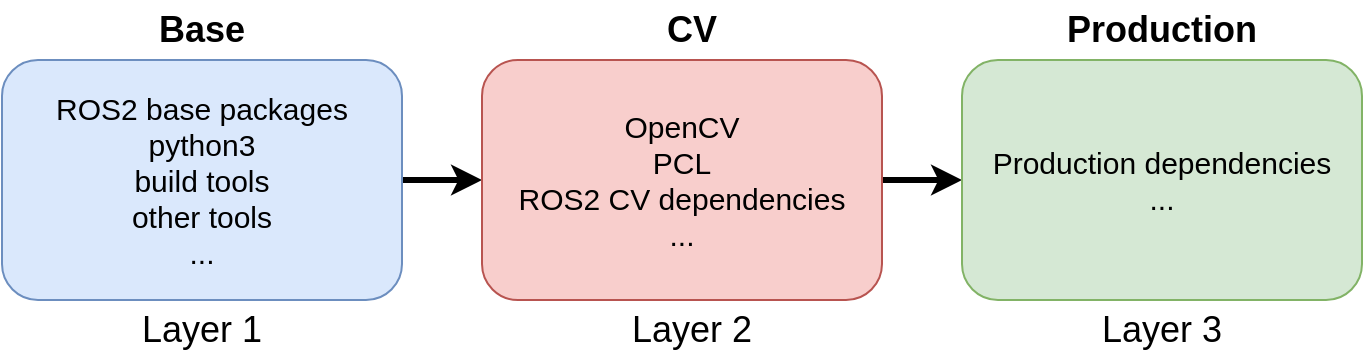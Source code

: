 <mxfile version="24.7.6">
  <diagram name="Page-1" id="5_0mCuK12qv5V_o-vIzx">
    <mxGraphModel dx="1195" dy="684" grid="1" gridSize="10" guides="1" tooltips="1" connect="1" arrows="1" fold="1" page="1" pageScale="1" pageWidth="850" pageHeight="1100" math="0" shadow="0">
      <root>
        <mxCell id="0" />
        <mxCell id="1" parent="0" />
        <mxCell id="QJ1zqj65GDOBv6aSkT59-10" style="edgeStyle=orthogonalEdgeStyle;rounded=0;orthogonalLoop=1;jettySize=auto;html=1;entryX=0;entryY=0.5;entryDx=0;entryDy=0;strokeWidth=3;" edge="1" parent="1" source="QJ1zqj65GDOBv6aSkT59-1" target="QJ1zqj65GDOBv6aSkT59-2">
          <mxGeometry relative="1" as="geometry" />
        </mxCell>
        <mxCell id="QJ1zqj65GDOBv6aSkT59-1" value="&lt;div style=&quot;font-size: 15px;&quot;&gt;&lt;font style=&quot;font-size: 15px;&quot;&gt;ROS2 base packages&lt;/font&gt;&lt;/div&gt;&lt;div style=&quot;font-size: 15px;&quot;&gt;&lt;font style=&quot;font-size: 15px;&quot;&gt;python3&lt;/font&gt;&lt;/div&gt;&lt;div style=&quot;font-size: 15px;&quot;&gt;&lt;font style=&quot;font-size: 15px;&quot;&gt;build tools&lt;br&gt;&lt;/font&gt;&lt;/div&gt;&lt;div style=&quot;font-size: 15px;&quot;&gt;&lt;font style=&quot;font-size: 15px;&quot;&gt;other tools&lt;/font&gt;&lt;/div&gt;&lt;div style=&quot;font-size: 15px;&quot;&gt;&lt;font style=&quot;font-size: 15px;&quot;&gt;...&lt;br&gt;&lt;/font&gt;&lt;/div&gt;" style="rounded=1;whiteSpace=wrap;html=1;fillColor=#dae8fc;strokeColor=#6c8ebf;" vertex="1" parent="1">
          <mxGeometry x="80" y="400" width="200" height="120" as="geometry" />
        </mxCell>
        <mxCell id="QJ1zqj65GDOBv6aSkT59-11" style="edgeStyle=orthogonalEdgeStyle;rounded=0;orthogonalLoop=1;jettySize=auto;html=1;entryX=0;entryY=0.5;entryDx=0;entryDy=0;strokeWidth=3;" edge="1" parent="1" source="QJ1zqj65GDOBv6aSkT59-2" target="QJ1zqj65GDOBv6aSkT59-3">
          <mxGeometry relative="1" as="geometry" />
        </mxCell>
        <mxCell id="QJ1zqj65GDOBv6aSkT59-2" value="&lt;div style=&quot;font-size: 15px;&quot;&gt;&lt;font style=&quot;font-size: 15px;&quot;&gt;OpenCV&lt;/font&gt;&lt;/div&gt;&lt;div style=&quot;font-size: 15px;&quot;&gt;&lt;font style=&quot;font-size: 15px;&quot;&gt;PCL&lt;br&gt;&lt;/font&gt;&lt;/div&gt;&lt;div style=&quot;font-size: 15px;&quot;&gt;&lt;font style=&quot;font-size: 15px;&quot;&gt;ROS2 CV dependencies&lt;/font&gt;&lt;/div&gt;&lt;div style=&quot;font-size: 15px;&quot;&gt;&lt;font style=&quot;font-size: 15px;&quot;&gt;...&lt;b&gt;&lt;br&gt;&lt;/b&gt;&lt;/font&gt;&lt;/div&gt;" style="rounded=1;whiteSpace=wrap;html=1;fillColor=#f8cecc;strokeColor=#b85450;" vertex="1" parent="1">
          <mxGeometry x="320" y="400" width="200" height="120" as="geometry" />
        </mxCell>
        <mxCell id="QJ1zqj65GDOBv6aSkT59-3" value="&lt;div style=&quot;font-size: 15px;&quot;&gt;&lt;font style=&quot;font-size: 15px;&quot;&gt;Production dependencies&lt;br&gt;&lt;/font&gt;&lt;/div&gt;&lt;div style=&quot;font-size: 15px;&quot;&gt;&lt;font style=&quot;font-size: 15px;&quot;&gt;...&lt;b&gt;&lt;br&gt;&lt;/b&gt;&lt;/font&gt;&lt;/div&gt;" style="rounded=1;whiteSpace=wrap;html=1;fillColor=#d5e8d4;strokeColor=#82b366;" vertex="1" parent="1">
          <mxGeometry x="560" y="400" width="200" height="120" as="geometry" />
        </mxCell>
        <mxCell id="QJ1zqj65GDOBv6aSkT59-4" value="&lt;font style=&quot;font-size: 18px;&quot;&gt;&lt;b&gt;Base&lt;/b&gt;&lt;/font&gt;" style="text;html=1;align=center;verticalAlign=middle;whiteSpace=wrap;rounded=0;" vertex="1" parent="1">
          <mxGeometry x="150" y="370" width="60" height="30" as="geometry" />
        </mxCell>
        <mxCell id="QJ1zqj65GDOBv6aSkT59-5" value="&lt;font style=&quot;font-size: 18px;&quot;&gt;&lt;b&gt;CV&lt;/b&gt;&lt;/font&gt;" style="text;html=1;align=center;verticalAlign=middle;whiteSpace=wrap;rounded=0;" vertex="1" parent="1">
          <mxGeometry x="395" y="370" width="60" height="30" as="geometry" />
        </mxCell>
        <mxCell id="QJ1zqj65GDOBv6aSkT59-6" value="&lt;font style=&quot;font-size: 18px;&quot;&gt;&lt;b&gt;Production&lt;/b&gt;&lt;/font&gt;" style="text;html=1;align=center;verticalAlign=middle;whiteSpace=wrap;rounded=0;" vertex="1" parent="1">
          <mxGeometry x="630" y="370" width="60" height="30" as="geometry" />
        </mxCell>
        <mxCell id="QJ1zqj65GDOBv6aSkT59-7" value="&lt;font style=&quot;font-size: 18px;&quot;&gt;Layer 1&lt;br&gt;&lt;/font&gt;" style="text;html=1;align=center;verticalAlign=middle;whiteSpace=wrap;rounded=0;" vertex="1" parent="1">
          <mxGeometry x="140" y="520" width="80" height="30" as="geometry" />
        </mxCell>
        <mxCell id="QJ1zqj65GDOBv6aSkT59-8" value="&lt;font style=&quot;font-size: 18px;&quot;&gt;Layer 2&lt;br&gt;&lt;/font&gt;" style="text;html=1;align=center;verticalAlign=middle;whiteSpace=wrap;rounded=0;" vertex="1" parent="1">
          <mxGeometry x="385" y="520" width="80" height="30" as="geometry" />
        </mxCell>
        <mxCell id="QJ1zqj65GDOBv6aSkT59-9" value="&lt;font style=&quot;font-size: 18px;&quot;&gt;Layer 3&lt;br&gt;&lt;/font&gt;" style="text;html=1;align=center;verticalAlign=middle;whiteSpace=wrap;rounded=0;" vertex="1" parent="1">
          <mxGeometry x="620" y="520" width="80" height="30" as="geometry" />
        </mxCell>
      </root>
    </mxGraphModel>
  </diagram>
</mxfile>
